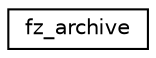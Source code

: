 digraph "Graphical Class Hierarchy"
{
 // LATEX_PDF_SIZE
  edge [fontname="Helvetica",fontsize="10",labelfontname="Helvetica",labelfontsize="10"];
  node [fontname="Helvetica",fontsize="10",shape=record];
  rankdir="LR";
  Node0 [label="fz_archive",height=0.2,width=0.4,color="black", fillcolor="white", style="filled",URL="$structfz__archive.html",tooltip=" "];
}
